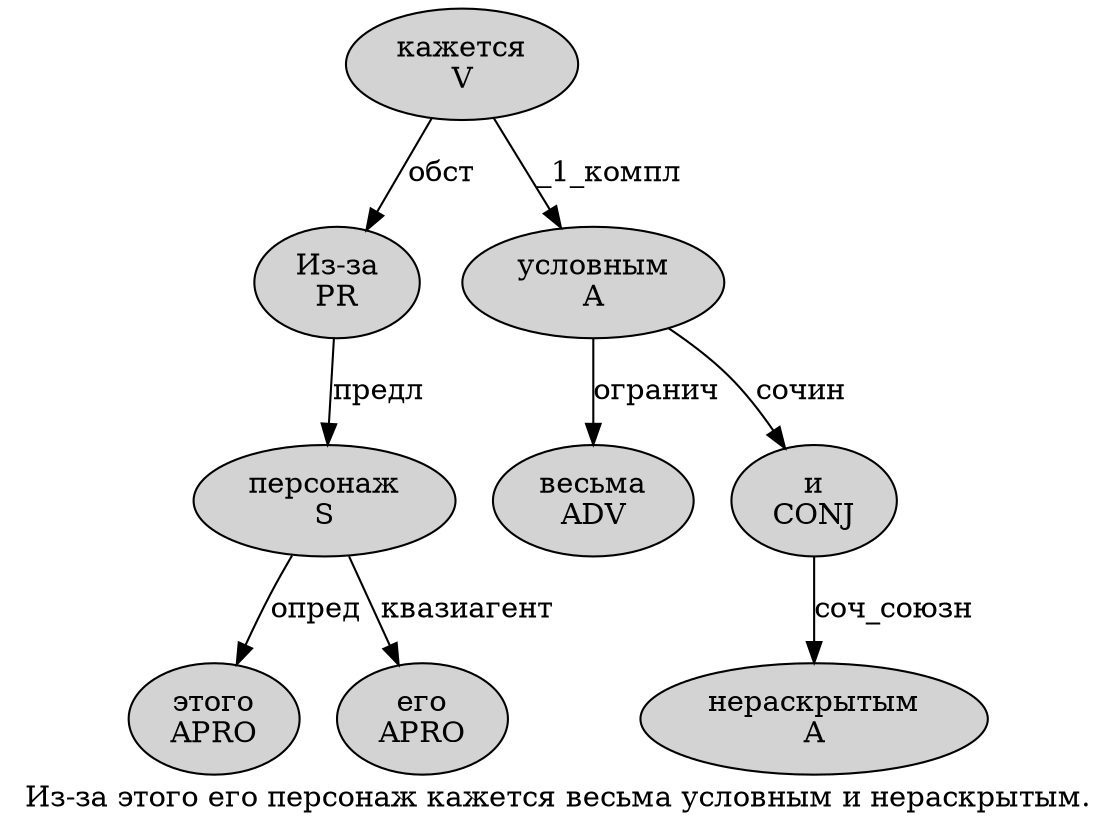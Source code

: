 digraph SENTENCE_4153 {
	graph [label="Из-за этого его персонаж кажется весьма условным и нераскрытым."]
	node [style=filled]
		0 [label="Из-за
PR" color="" fillcolor=lightgray penwidth=1 shape=ellipse]
		1 [label="этого
APRO" color="" fillcolor=lightgray penwidth=1 shape=ellipse]
		2 [label="его
APRO" color="" fillcolor=lightgray penwidth=1 shape=ellipse]
		3 [label="персонаж
S" color="" fillcolor=lightgray penwidth=1 shape=ellipse]
		4 [label="кажется
V" color="" fillcolor=lightgray penwidth=1 shape=ellipse]
		5 [label="весьма
ADV" color="" fillcolor=lightgray penwidth=1 shape=ellipse]
		6 [label="условным
A" color="" fillcolor=lightgray penwidth=1 shape=ellipse]
		7 [label="и
CONJ" color="" fillcolor=lightgray penwidth=1 shape=ellipse]
		8 [label="нераскрытым
A" color="" fillcolor=lightgray penwidth=1 shape=ellipse]
			3 -> 1 [label="опред"]
			3 -> 2 [label="квазиагент"]
			0 -> 3 [label="предл"]
			4 -> 0 [label="обст"]
			4 -> 6 [label="_1_компл"]
			7 -> 8 [label="соч_союзн"]
			6 -> 5 [label="огранич"]
			6 -> 7 [label="сочин"]
}
